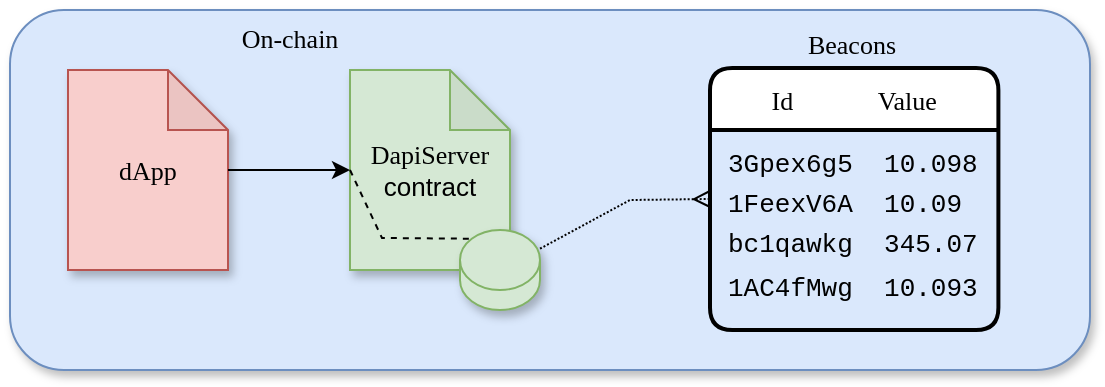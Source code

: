 <mxfile version="18.1.3" type="device"><diagram id="uewF9YqhRdv6pAOeMX_U" name="Page-1"><mxGraphModel dx="1106" dy="852" grid="1" gridSize="10" guides="1" tooltips="1" connect="1" arrows="1" fold="1" page="1" pageScale="1" pageWidth="850" pageHeight="1100" math="0" shadow="0"><root><mxCell id="0"/><mxCell id="1" parent="0"/><mxCell id="KzIwNXbmeuEr8kFnbLvl-1" value="" style="rounded=1;whiteSpace=wrap;html=1;shadow=1;fillColor=#dae8fc;strokeColor=#6c8ebf;" parent="1" vertex="1"><mxGeometry x="30" y="70" width="540" height="180" as="geometry"/></mxCell><mxCell id="KzIwNXbmeuEr8kFnbLvl-2" value="&lt;font style=&quot;font-size: 13px&quot; face=&quot;Verdana&quot;&gt;dApp&lt;/font&gt;" style="shape=note;whiteSpace=wrap;html=1;backgroundOutline=1;darkOpacity=0.05;shadow=1;fillColor=#f8cecc;strokeColor=#b85450;" parent="1" vertex="1"><mxGeometry x="59" y="100" width="80" height="100" as="geometry"/></mxCell><mxCell id="KzIwNXbmeuEr8kFnbLvl-3" value="&lt;font style=&quot;font-size: 13px&quot;&gt;&lt;font face=&quot;Verdana&quot;&gt;DapiServer&lt;br&gt;&lt;/font&gt;contract&lt;br&gt;&lt;/font&gt;" style="shape=note;whiteSpace=wrap;html=1;backgroundOutline=1;darkOpacity=0.05;shadow=1;fillColor=#d5e8d4;strokeColor=#82b366;" parent="1" vertex="1"><mxGeometry x="200" y="100" width="80" height="100" as="geometry"/></mxCell><mxCell id="KzIwNXbmeuEr8kFnbLvl-4" value="" style="endArrow=classic;html=1;rounded=0;fontSize=14;entryX=0;entryY=0.5;entryDx=0;entryDy=0;entryPerimeter=0;" parent="1" source="KzIwNXbmeuEr8kFnbLvl-2" target="KzIwNXbmeuEr8kFnbLvl-3" edge="1"><mxGeometry width="50" height="50" relative="1" as="geometry"><mxPoint x="229" y="340" as="sourcePoint"/><mxPoint x="279" y="290" as="targetPoint"/></mxGeometry></mxCell><mxCell id="KzIwNXbmeuEr8kFnbLvl-5" value="" style="shape=cylinder3;whiteSpace=wrap;html=1;boundedLbl=1;backgroundOutline=1;size=15;shadow=1;fontSize=14;fillColor=#d5e8d4;strokeColor=#82b366;" parent="1" vertex="1"><mxGeometry x="255" y="180" width="40" height="40" as="geometry"/></mxCell><mxCell id="KzIwNXbmeuEr8kFnbLvl-6" value="&lt;font face=&quot;Verdana&quot; style=&quot;font-size: 13px&quot;&gt;On-chain&lt;/font&gt;" style="text;html=1;strokeColor=none;fillColor=none;align=center;verticalAlign=middle;whiteSpace=wrap;rounded=0;shadow=1;fontSize=14;" parent="1" vertex="1"><mxGeometry x="120" y="69" width="100" height="30" as="geometry"/></mxCell><mxCell id="DfA7S0rIBM0-lI5XVL0W-3" value="" style="endArrow=none;html=1;rounded=0;dashed=1;exitX=0;exitY=0.5;exitDx=0;exitDy=0;exitPerimeter=0;entryX=0.145;entryY=0;entryDx=0;entryDy=4.35;entryPerimeter=0;endFill=0;" parent="1" source="KzIwNXbmeuEr8kFnbLvl-3" target="KzIwNXbmeuEr8kFnbLvl-5" edge="1"><mxGeometry width="50" height="50" relative="1" as="geometry"><mxPoint x="176" y="327" as="sourcePoint"/><mxPoint x="226" y="277" as="targetPoint"/><Array as="points"><mxPoint x="216" y="184"/></Array></mxGeometry></mxCell><mxCell id="DfA7S0rIBM0-lI5XVL0W-4" value="Id             Value" style="swimlane;childLayout=stackLayout;horizontal=1;startSize=31;horizontalStack=0;rounded=1;fontSize=13;fontStyle=0;strokeWidth=2;resizeParent=0;resizeLast=1;shadow=0;dashed=0;align=center;arcSize=12;fontFamily=Verdana;" parent="1" vertex="1"><mxGeometry x="380" y="99" width="144.2" height="131" as="geometry"><mxRectangle x="385.8" y="100" width="90" height="30" as="alternateBounds"/></mxGeometry></mxCell><mxCell id="DfA7S0rIBM0-lI5XVL0W-6" value="" style="endArrow=ERmany;html=1;rounded=0;fontSize=14;exitX=0.855;exitY=0;exitDx=0;exitDy=4.35;exitPerimeter=0;entryX=0;entryY=0.5;entryDx=0;entryDy=0;dashed=1;dashPattern=1 1;endFill=0;" parent="1" target="DfA7S0rIBM0-lI5XVL0W-4" edge="1"><mxGeometry width="50" height="50" relative="1" as="geometry"><mxPoint x="295" y="189.35" as="sourcePoint"/><mxPoint x="515.8" y="453" as="targetPoint"/><Array as="points"><mxPoint x="340" y="165"/></Array></mxGeometry></mxCell><mxCell id="lj-8nhKF2txn_Z6FBCCV-1" value="&lt;font style=&quot;font-size: 13px&quot; face=&quot;Verdana&quot;&gt;Beacons&lt;/font&gt;" style="text;html=1;strokeColor=none;fillColor=none;align=center;verticalAlign=middle;whiteSpace=wrap;rounded=0;fontFamily=Courier New;" parent="1" vertex="1"><mxGeometry x="421.1" y="73" width="60" height="30" as="geometry"/></mxCell><mxCell id="lj-8nhKF2txn_Z6FBCCV-2" value="&lt;span style=&quot;font-size: 13px&quot;&gt;3Gpex6g5&amp;nbsp; 10.098&lt;/span&gt;" style="text;html=1;strokeColor=none;fillColor=none;align=left;verticalAlign=middle;whiteSpace=wrap;rounded=0;fontFamily=Courier New;" parent="1" vertex="1"><mxGeometry x="386.6" y="137" width="129" height="20" as="geometry"/></mxCell><mxCell id="lj-8nhKF2txn_Z6FBCCV-3" value="&lt;span style=&quot;font-size: 13px;&quot;&gt;1FeexV6A&amp;nbsp; 10.09&lt;/span&gt;" style="text;html=1;strokeColor=none;fillColor=none;align=left;verticalAlign=middle;whiteSpace=wrap;rounded=0;fontFamily=Courier New;" parent="1" vertex="1"><mxGeometry x="386.6" y="157" width="129" height="20" as="geometry"/></mxCell><mxCell id="lj-8nhKF2txn_Z6FBCCV-4" value="&lt;span style=&quot;font-size: 13px;&quot;&gt;bc1qawkg&amp;nbsp; 345.07&lt;/span&gt;" style="text;html=1;strokeColor=none;fillColor=none;align=left;verticalAlign=middle;whiteSpace=wrap;rounded=0;fontFamily=Courier New;" parent="1" vertex="1"><mxGeometry x="386.6" y="177" width="129" height="20" as="geometry"/></mxCell><mxCell id="lj-8nhKF2txn_Z6FBCCV-5" value="&lt;span style=&quot;font-size: 13px&quot;&gt;1AC4fMwg&amp;nbsp; 10.093&lt;/span&gt;" style="text;html=1;strokeColor=none;fillColor=none;align=left;verticalAlign=middle;whiteSpace=wrap;rounded=0;fontFamily=Courier New;" parent="1" vertex="1"><mxGeometry x="386.6" y="197" width="129" height="23" as="geometry"/></mxCell><mxCell id="3UYZtSTNUo-0GuWduQqN-1" value="" style="shape=image;verticalLabelPosition=bottom;labelBackgroundColor=default;verticalAlign=top;aspect=fixed;imageAspect=0;image=/Users/warren/DEV/api3-docs/docs/.vuepress/public/img/Beacons-active.png;fontSize=12;" parent="1" vertex="1"><mxGeometry x="210" y="102" width="28" height="24.19" as="geometry"/></mxCell><mxCell id="HCSviMU5qB78jLQiqSxC-1" value="" style="shape=image;verticalLabelPosition=bottom;labelBackgroundColor=default;verticalAlign=top;aspect=fixed;imageAspect=0;image=https://cdn.iconscout.com/icon/premium/png-64-thumb/dapp-1999956-1697892.png;" parent="1" vertex="1"><mxGeometry x="70" y="104.19" width="22" height="22" as="geometry"/></mxCell></root></mxGraphModel></diagram></mxfile>